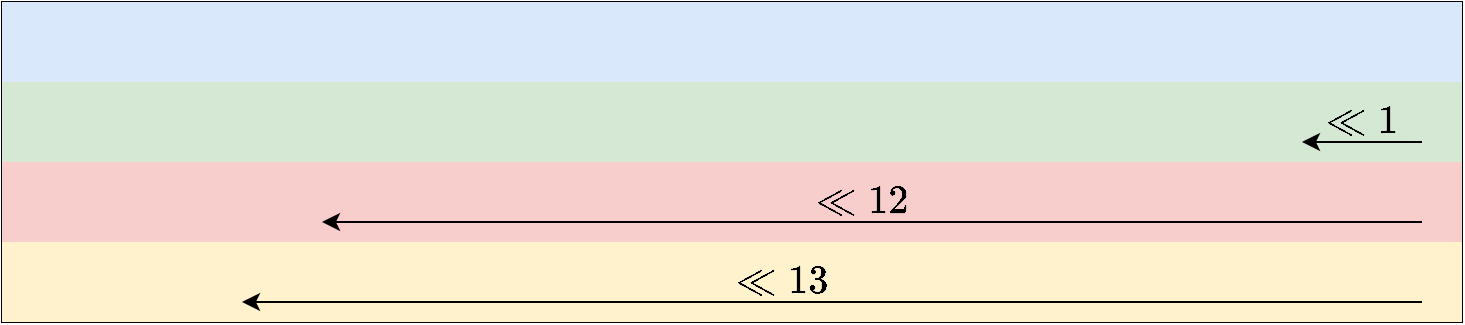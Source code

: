 <mxfile version="13.8.8" type="github">
  <diagram id="hZDSW_HOKCULCPWgvv6r" name="Page-1">
    <mxGraphModel dx="1354" dy="783" grid="1" gridSize="10" guides="1" tooltips="1" connect="1" arrows="1" fold="1" page="1" pageScale="1" pageWidth="850" pageHeight="1400" math="1" shadow="0">
      <root>
        <mxCell id="0" />
        <mxCell id="1" parent="0" />
        <mxCell id="525DgajzJBLlcjMBCuLn-1" value="" style="shape=table;html=1;whiteSpace=wrap;startSize=0;container=1;collapsible=0;childLayout=tableLayout;" vertex="1" parent="1">
          <mxGeometry x="60" y="190" width="730" height="160" as="geometry" />
        </mxCell>
        <mxCell id="525DgajzJBLlcjMBCuLn-38" style="shape=partialRectangle;html=1;whiteSpace=wrap;collapsible=0;dropTarget=0;pointerEvents=0;fillColor=none;top=0;left=0;bottom=0;right=0;points=[[0,0.5],[1,0.5]];portConstraint=eastwest;" vertex="1" parent="525DgajzJBLlcjMBCuLn-1">
          <mxGeometry width="730" height="40" as="geometry" />
        </mxCell>
        <mxCell id="525DgajzJBLlcjMBCuLn-66" style="shape=partialRectangle;html=1;whiteSpace=wrap;connectable=0;fillColor=#dae8fc;top=0;left=0;bottom=0;right=0;overflow=hidden;strokeColor=#6c8ebf;" vertex="1" parent="525DgajzJBLlcjMBCuLn-38">
          <mxGeometry width="46" height="40" as="geometry" />
        </mxCell>
        <mxCell id="525DgajzJBLlcjMBCuLn-62" style="shape=partialRectangle;html=1;whiteSpace=wrap;connectable=0;fillColor=#dae8fc;top=0;left=0;bottom=0;right=0;overflow=hidden;strokeColor=#6c8ebf;" vertex="1" parent="525DgajzJBLlcjMBCuLn-38">
          <mxGeometry x="46" width="45" height="40" as="geometry" />
        </mxCell>
        <mxCell id="525DgajzJBLlcjMBCuLn-58" style="shape=partialRectangle;html=1;whiteSpace=wrap;connectable=0;fillColor=#dae8fc;top=0;left=0;bottom=0;right=0;overflow=hidden;strokeColor=#6c8ebf;" vertex="1" parent="525DgajzJBLlcjMBCuLn-38">
          <mxGeometry x="91" width="46" height="40" as="geometry" />
        </mxCell>
        <mxCell id="525DgajzJBLlcjMBCuLn-54" style="shape=partialRectangle;html=1;whiteSpace=wrap;connectable=0;fillColor=#dae8fc;top=0;left=0;bottom=0;right=0;overflow=hidden;strokeColor=#6c8ebf;" vertex="1" parent="525DgajzJBLlcjMBCuLn-38">
          <mxGeometry x="137" width="46" height="40" as="geometry" />
        </mxCell>
        <mxCell id="525DgajzJBLlcjMBCuLn-50" style="shape=partialRectangle;html=1;whiteSpace=wrap;connectable=0;fillColor=#dae8fc;top=0;left=0;bottom=0;right=0;overflow=hidden;strokeColor=#6c8ebf;" vertex="1" parent="525DgajzJBLlcjMBCuLn-38">
          <mxGeometry x="183" width="45" height="40" as="geometry" />
        </mxCell>
        <mxCell id="525DgajzJBLlcjMBCuLn-39" style="shape=partialRectangle;html=1;whiteSpace=wrap;connectable=0;fillColor=#dae8fc;top=0;left=0;bottom=0;right=0;overflow=hidden;strokeColor=#6c8ebf;" vertex="1" parent="525DgajzJBLlcjMBCuLn-38">
          <mxGeometry x="228" width="46" height="40" as="geometry" />
        </mxCell>
        <mxCell id="525DgajzJBLlcjMBCuLn-40" style="shape=partialRectangle;html=1;whiteSpace=wrap;connectable=0;fillColor=#dae8fc;top=0;left=0;bottom=0;right=0;overflow=hidden;strokeColor=#6c8ebf;" vertex="1" parent="525DgajzJBLlcjMBCuLn-38">
          <mxGeometry x="274" width="45" height="40" as="geometry" />
        </mxCell>
        <mxCell id="525DgajzJBLlcjMBCuLn-41" style="shape=partialRectangle;html=1;whiteSpace=wrap;connectable=0;fillColor=#dae8fc;top=0;left=0;bottom=0;right=0;overflow=hidden;strokeColor=#6c8ebf;" vertex="1" parent="525DgajzJBLlcjMBCuLn-38">
          <mxGeometry x="319" width="46" height="40" as="geometry" />
        </mxCell>
        <mxCell id="525DgajzJBLlcjMBCuLn-42" style="shape=partialRectangle;html=1;whiteSpace=wrap;connectable=0;fillColor=#dae8fc;top=0;left=0;bottom=0;right=0;overflow=hidden;strokeColor=#6c8ebf;" vertex="1" parent="525DgajzJBLlcjMBCuLn-38">
          <mxGeometry x="365" width="46" height="40" as="geometry" />
        </mxCell>
        <mxCell id="525DgajzJBLlcjMBCuLn-43" style="shape=partialRectangle;html=1;whiteSpace=wrap;connectable=0;fillColor=#dae8fc;top=0;left=0;bottom=0;right=0;overflow=hidden;strokeColor=#6c8ebf;" vertex="1" parent="525DgajzJBLlcjMBCuLn-38">
          <mxGeometry x="411" width="45" height="40" as="geometry" />
        </mxCell>
        <mxCell id="525DgajzJBLlcjMBCuLn-44" style="shape=partialRectangle;html=1;whiteSpace=wrap;connectable=0;fillColor=#dae8fc;top=0;left=0;bottom=0;right=0;overflow=hidden;strokeColor=#6c8ebf;" vertex="1" parent="525DgajzJBLlcjMBCuLn-38">
          <mxGeometry x="456" width="46" height="40" as="geometry" />
        </mxCell>
        <mxCell id="525DgajzJBLlcjMBCuLn-45" style="shape=partialRectangle;html=1;whiteSpace=wrap;connectable=0;fillColor=#dae8fc;top=0;left=0;bottom=0;right=0;overflow=hidden;strokeColor=#6c8ebf;" vertex="1" parent="525DgajzJBLlcjMBCuLn-38">
          <mxGeometry x="502" width="46" height="40" as="geometry" />
        </mxCell>
        <mxCell id="525DgajzJBLlcjMBCuLn-46" style="shape=partialRectangle;html=1;whiteSpace=wrap;connectable=0;fillColor=#dae8fc;top=0;left=0;bottom=0;right=0;overflow=hidden;strokeColor=#6c8ebf;" vertex="1" parent="525DgajzJBLlcjMBCuLn-38">
          <mxGeometry x="548" width="45" height="40" as="geometry" />
        </mxCell>
        <mxCell id="525DgajzJBLlcjMBCuLn-47" style="shape=partialRectangle;html=1;whiteSpace=wrap;connectable=0;fillColor=#dae8fc;top=0;left=0;bottom=0;right=0;overflow=hidden;strokeColor=#6c8ebf;" vertex="1" parent="525DgajzJBLlcjMBCuLn-38">
          <mxGeometry x="593" width="46" height="40" as="geometry" />
        </mxCell>
        <mxCell id="525DgajzJBLlcjMBCuLn-48" style="shape=partialRectangle;html=1;whiteSpace=wrap;connectable=0;fillColor=#dae8fc;top=0;left=0;bottom=0;right=0;overflow=hidden;strokeColor=#6c8ebf;" vertex="1" parent="525DgajzJBLlcjMBCuLn-38">
          <mxGeometry x="639" width="45" height="40" as="geometry" />
        </mxCell>
        <mxCell id="525DgajzJBLlcjMBCuLn-49" style="shape=partialRectangle;html=1;whiteSpace=wrap;connectable=0;fillColor=#dae8fc;top=0;left=0;bottom=0;right=0;overflow=hidden;strokeColor=#6c8ebf;" vertex="1" parent="525DgajzJBLlcjMBCuLn-38">
          <mxGeometry x="684" width="46" height="40" as="geometry" />
        </mxCell>
        <mxCell id="525DgajzJBLlcjMBCuLn-2" value="" style="shape=partialRectangle;html=1;whiteSpace=wrap;collapsible=0;dropTarget=0;pointerEvents=0;fillColor=none;top=0;left=0;bottom=0;right=0;points=[[0,0.5],[1,0.5]];portConstraint=eastwest;" vertex="1" parent="525DgajzJBLlcjMBCuLn-1">
          <mxGeometry y="40" width="730" height="40" as="geometry" />
        </mxCell>
        <mxCell id="525DgajzJBLlcjMBCuLn-67" style="shape=partialRectangle;html=1;whiteSpace=wrap;connectable=0;fillColor=#d5e8d4;top=0;left=0;bottom=0;right=0;overflow=hidden;strokeColor=#82b366;" vertex="1" parent="525DgajzJBLlcjMBCuLn-2">
          <mxGeometry width="46" height="40" as="geometry" />
        </mxCell>
        <mxCell id="525DgajzJBLlcjMBCuLn-63" style="shape=partialRectangle;html=1;whiteSpace=wrap;connectable=0;fillColor=#d5e8d4;top=0;left=0;bottom=0;right=0;overflow=hidden;strokeColor=#82b366;" vertex="1" parent="525DgajzJBLlcjMBCuLn-2">
          <mxGeometry x="46" width="45" height="40" as="geometry" />
        </mxCell>
        <mxCell id="525DgajzJBLlcjMBCuLn-59" style="shape=partialRectangle;html=1;whiteSpace=wrap;connectable=0;fillColor=#d5e8d4;top=0;left=0;bottom=0;right=0;overflow=hidden;strokeColor=#82b366;" vertex="1" parent="525DgajzJBLlcjMBCuLn-2">
          <mxGeometry x="91" width="46" height="40" as="geometry" />
        </mxCell>
        <mxCell id="525DgajzJBLlcjMBCuLn-55" style="shape=partialRectangle;html=1;whiteSpace=wrap;connectable=0;fillColor=#d5e8d4;top=0;left=0;bottom=0;right=0;overflow=hidden;strokeColor=#82b366;" vertex="1" parent="525DgajzJBLlcjMBCuLn-2">
          <mxGeometry x="137" width="46" height="40" as="geometry" />
        </mxCell>
        <mxCell id="525DgajzJBLlcjMBCuLn-51" style="shape=partialRectangle;html=1;whiteSpace=wrap;connectable=0;fillColor=#d5e8d4;top=0;left=0;bottom=0;right=0;overflow=hidden;strokeColor=#82b366;" vertex="1" parent="525DgajzJBLlcjMBCuLn-2">
          <mxGeometry x="183" width="45" height="40" as="geometry" />
        </mxCell>
        <mxCell id="525DgajzJBLlcjMBCuLn-35" style="shape=partialRectangle;html=1;whiteSpace=wrap;connectable=0;fillColor=#d5e8d4;top=0;left=0;bottom=0;right=0;overflow=hidden;strokeColor=#82b366;" vertex="1" parent="525DgajzJBLlcjMBCuLn-2">
          <mxGeometry x="228" width="46" height="40" as="geometry" />
        </mxCell>
        <mxCell id="525DgajzJBLlcjMBCuLn-32" style="shape=partialRectangle;html=1;whiteSpace=wrap;connectable=0;fillColor=#d5e8d4;top=0;left=0;bottom=0;right=0;overflow=hidden;strokeColor=#82b366;" vertex="1" parent="525DgajzJBLlcjMBCuLn-2">
          <mxGeometry x="274" width="45" height="40" as="geometry" />
        </mxCell>
        <mxCell id="525DgajzJBLlcjMBCuLn-29" style="shape=partialRectangle;html=1;whiteSpace=wrap;connectable=0;fillColor=#d5e8d4;top=0;left=0;bottom=0;right=0;overflow=hidden;strokeColor=#82b366;" vertex="1" parent="525DgajzJBLlcjMBCuLn-2">
          <mxGeometry x="319" width="46" height="40" as="geometry" />
        </mxCell>
        <mxCell id="525DgajzJBLlcjMBCuLn-26" style="shape=partialRectangle;html=1;whiteSpace=wrap;connectable=0;fillColor=#d5e8d4;top=0;left=0;bottom=0;right=0;overflow=hidden;strokeColor=#82b366;" vertex="1" parent="525DgajzJBLlcjMBCuLn-2">
          <mxGeometry x="365" width="46" height="40" as="geometry" />
        </mxCell>
        <mxCell id="525DgajzJBLlcjMBCuLn-23" style="shape=partialRectangle;html=1;whiteSpace=wrap;connectable=0;fillColor=#d5e8d4;top=0;left=0;bottom=0;right=0;overflow=hidden;strokeColor=#82b366;" vertex="1" parent="525DgajzJBLlcjMBCuLn-2">
          <mxGeometry x="411" width="45" height="40" as="geometry" />
        </mxCell>
        <mxCell id="525DgajzJBLlcjMBCuLn-20" style="shape=partialRectangle;html=1;whiteSpace=wrap;connectable=0;fillColor=#d5e8d4;top=0;left=0;bottom=0;right=0;overflow=hidden;strokeColor=#82b366;" vertex="1" parent="525DgajzJBLlcjMBCuLn-2">
          <mxGeometry x="456" width="46" height="40" as="geometry" />
        </mxCell>
        <mxCell id="525DgajzJBLlcjMBCuLn-17" style="shape=partialRectangle;html=1;whiteSpace=wrap;connectable=0;fillColor=#d5e8d4;top=0;left=0;bottom=0;right=0;overflow=hidden;strokeColor=#82b366;" vertex="1" parent="525DgajzJBLlcjMBCuLn-2">
          <mxGeometry x="502" width="46" height="40" as="geometry" />
        </mxCell>
        <mxCell id="525DgajzJBLlcjMBCuLn-14" style="shape=partialRectangle;html=1;whiteSpace=wrap;connectable=0;fillColor=#d5e8d4;top=0;left=0;bottom=0;right=0;overflow=hidden;strokeColor=#82b366;" vertex="1" parent="525DgajzJBLlcjMBCuLn-2">
          <mxGeometry x="548" width="45" height="40" as="geometry" />
        </mxCell>
        <mxCell id="525DgajzJBLlcjMBCuLn-3" value="" style="shape=partialRectangle;html=1;whiteSpace=wrap;connectable=0;fillColor=#d5e8d4;top=0;left=0;bottom=0;right=0;overflow=hidden;strokeColor=#82b366;" vertex="1" parent="525DgajzJBLlcjMBCuLn-2">
          <mxGeometry x="593" width="46" height="40" as="geometry" />
        </mxCell>
        <mxCell id="525DgajzJBLlcjMBCuLn-4" value="" style="shape=partialRectangle;html=1;whiteSpace=wrap;connectable=0;fillColor=#d5e8d4;top=0;left=0;bottom=0;right=0;overflow=hidden;strokeColor=#82b366;" vertex="1" parent="525DgajzJBLlcjMBCuLn-2">
          <mxGeometry x="639" width="45" height="40" as="geometry" />
        </mxCell>
        <mxCell id="525DgajzJBLlcjMBCuLn-5" value="" style="shape=partialRectangle;html=1;whiteSpace=wrap;connectable=0;fillColor=#d5e8d4;top=0;left=0;bottom=0;right=0;overflow=hidden;strokeColor=#82b366;" vertex="1" parent="525DgajzJBLlcjMBCuLn-2">
          <mxGeometry x="684" width="46" height="40" as="geometry" />
        </mxCell>
        <mxCell id="525DgajzJBLlcjMBCuLn-6" value="" style="shape=partialRectangle;html=1;whiteSpace=wrap;collapsible=0;dropTarget=0;pointerEvents=0;fillColor=none;top=0;left=0;bottom=0;right=0;points=[[0,0.5],[1,0.5]];portConstraint=eastwest;" vertex="1" parent="525DgajzJBLlcjMBCuLn-1">
          <mxGeometry y="80" width="730" height="40" as="geometry" />
        </mxCell>
        <mxCell id="525DgajzJBLlcjMBCuLn-68" style="shape=partialRectangle;html=1;whiteSpace=wrap;connectable=0;fillColor=#f8cecc;top=0;left=0;bottom=0;right=0;overflow=hidden;strokeColor=#b85450;" vertex="1" parent="525DgajzJBLlcjMBCuLn-6">
          <mxGeometry width="46" height="40" as="geometry" />
        </mxCell>
        <mxCell id="525DgajzJBLlcjMBCuLn-64" style="shape=partialRectangle;html=1;whiteSpace=wrap;connectable=0;fillColor=#f8cecc;top=0;left=0;bottom=0;right=0;overflow=hidden;strokeColor=#b85450;" vertex="1" parent="525DgajzJBLlcjMBCuLn-6">
          <mxGeometry x="46" width="45" height="40" as="geometry" />
        </mxCell>
        <mxCell id="525DgajzJBLlcjMBCuLn-60" style="shape=partialRectangle;html=1;whiteSpace=wrap;connectable=0;fillColor=#f8cecc;top=0;left=0;bottom=0;right=0;overflow=hidden;strokeColor=#b85450;" vertex="1" parent="525DgajzJBLlcjMBCuLn-6">
          <mxGeometry x="91" width="46" height="40" as="geometry" />
        </mxCell>
        <mxCell id="525DgajzJBLlcjMBCuLn-56" style="shape=partialRectangle;html=1;whiteSpace=wrap;connectable=0;fillColor=#f8cecc;top=0;left=0;bottom=0;right=0;overflow=hidden;strokeColor=#b85450;" vertex="1" parent="525DgajzJBLlcjMBCuLn-6">
          <mxGeometry x="137" width="46" height="40" as="geometry" />
        </mxCell>
        <mxCell id="525DgajzJBLlcjMBCuLn-52" style="shape=partialRectangle;html=1;whiteSpace=wrap;connectable=0;fillColor=#f8cecc;top=0;left=0;bottom=0;right=0;overflow=hidden;strokeColor=#b85450;" vertex="1" parent="525DgajzJBLlcjMBCuLn-6">
          <mxGeometry x="183" width="45" height="40" as="geometry" />
        </mxCell>
        <mxCell id="525DgajzJBLlcjMBCuLn-36" style="shape=partialRectangle;html=1;whiteSpace=wrap;connectable=0;fillColor=#f8cecc;top=0;left=0;bottom=0;right=0;overflow=hidden;strokeColor=#b85450;" vertex="1" parent="525DgajzJBLlcjMBCuLn-6">
          <mxGeometry x="228" width="46" height="40" as="geometry" />
        </mxCell>
        <mxCell id="525DgajzJBLlcjMBCuLn-33" style="shape=partialRectangle;html=1;whiteSpace=wrap;connectable=0;fillColor=#f8cecc;top=0;left=0;bottom=0;right=0;overflow=hidden;strokeColor=#b85450;" vertex="1" parent="525DgajzJBLlcjMBCuLn-6">
          <mxGeometry x="274" width="45" height="40" as="geometry" />
        </mxCell>
        <mxCell id="525DgajzJBLlcjMBCuLn-30" style="shape=partialRectangle;html=1;whiteSpace=wrap;connectable=0;fillColor=#f8cecc;top=0;left=0;bottom=0;right=0;overflow=hidden;strokeColor=#b85450;" vertex="1" parent="525DgajzJBLlcjMBCuLn-6">
          <mxGeometry x="319" width="46" height="40" as="geometry" />
        </mxCell>
        <mxCell id="525DgajzJBLlcjMBCuLn-27" style="shape=partialRectangle;html=1;whiteSpace=wrap;connectable=0;fillColor=#f8cecc;top=0;left=0;bottom=0;right=0;overflow=hidden;strokeColor=#b85450;" vertex="1" parent="525DgajzJBLlcjMBCuLn-6">
          <mxGeometry x="365" width="46" height="40" as="geometry" />
        </mxCell>
        <mxCell id="525DgajzJBLlcjMBCuLn-24" style="shape=partialRectangle;html=1;whiteSpace=wrap;connectable=0;fillColor=#f8cecc;top=0;left=0;bottom=0;right=0;overflow=hidden;strokeColor=#b85450;" vertex="1" parent="525DgajzJBLlcjMBCuLn-6">
          <mxGeometry x="411" width="45" height="40" as="geometry" />
        </mxCell>
        <mxCell id="525DgajzJBLlcjMBCuLn-21" style="shape=partialRectangle;html=1;whiteSpace=wrap;connectable=0;fillColor=#f8cecc;top=0;left=0;bottom=0;right=0;overflow=hidden;strokeColor=#b85450;" vertex="1" parent="525DgajzJBLlcjMBCuLn-6">
          <mxGeometry x="456" width="46" height="40" as="geometry" />
        </mxCell>
        <mxCell id="525DgajzJBLlcjMBCuLn-18" style="shape=partialRectangle;html=1;whiteSpace=wrap;connectable=0;fillColor=#f8cecc;top=0;left=0;bottom=0;right=0;overflow=hidden;strokeColor=#b85450;" vertex="1" parent="525DgajzJBLlcjMBCuLn-6">
          <mxGeometry x="502" width="46" height="40" as="geometry" />
        </mxCell>
        <mxCell id="525DgajzJBLlcjMBCuLn-15" style="shape=partialRectangle;html=1;whiteSpace=wrap;connectable=0;fillColor=#f8cecc;top=0;left=0;bottom=0;right=0;overflow=hidden;strokeColor=#b85450;" vertex="1" parent="525DgajzJBLlcjMBCuLn-6">
          <mxGeometry x="548" width="45" height="40" as="geometry" />
        </mxCell>
        <mxCell id="525DgajzJBLlcjMBCuLn-7" value="" style="shape=partialRectangle;html=1;whiteSpace=wrap;connectable=0;fillColor=#f8cecc;top=0;left=0;bottom=0;right=0;overflow=hidden;strokeColor=#b85450;" vertex="1" parent="525DgajzJBLlcjMBCuLn-6">
          <mxGeometry x="593" width="46" height="40" as="geometry" />
        </mxCell>
        <mxCell id="525DgajzJBLlcjMBCuLn-8" value="" style="shape=partialRectangle;html=1;whiteSpace=wrap;connectable=0;fillColor=#f8cecc;top=0;left=0;bottom=0;right=0;overflow=hidden;strokeColor=#b85450;" vertex="1" parent="525DgajzJBLlcjMBCuLn-6">
          <mxGeometry x="639" width="45" height="40" as="geometry" />
        </mxCell>
        <mxCell id="525DgajzJBLlcjMBCuLn-9" value="" style="shape=partialRectangle;html=1;whiteSpace=wrap;connectable=0;fillColor=#f8cecc;top=0;left=0;bottom=0;right=0;overflow=hidden;strokeColor=#b85450;" vertex="1" parent="525DgajzJBLlcjMBCuLn-6">
          <mxGeometry x="684" width="46" height="40" as="geometry" />
        </mxCell>
        <mxCell id="525DgajzJBLlcjMBCuLn-10" value="" style="shape=partialRectangle;html=1;whiteSpace=wrap;collapsible=0;dropTarget=0;pointerEvents=0;fillColor=none;top=0;left=0;bottom=0;right=0;points=[[0,0.5],[1,0.5]];portConstraint=eastwest;" vertex="1" parent="525DgajzJBLlcjMBCuLn-1">
          <mxGeometry y="120" width="730" height="40" as="geometry" />
        </mxCell>
        <mxCell id="525DgajzJBLlcjMBCuLn-69" style="shape=partialRectangle;html=1;whiteSpace=wrap;connectable=0;fillColor=#fff2cc;top=0;left=0;bottom=0;right=0;overflow=hidden;strokeColor=#d6b656;" vertex="1" parent="525DgajzJBLlcjMBCuLn-10">
          <mxGeometry width="46" height="40" as="geometry" />
        </mxCell>
        <mxCell id="525DgajzJBLlcjMBCuLn-65" style="shape=partialRectangle;html=1;whiteSpace=wrap;connectable=0;fillColor=#fff2cc;top=0;left=0;bottom=0;right=0;overflow=hidden;strokeColor=#d6b656;" vertex="1" parent="525DgajzJBLlcjMBCuLn-10">
          <mxGeometry x="46" width="45" height="40" as="geometry" />
        </mxCell>
        <mxCell id="525DgajzJBLlcjMBCuLn-61" style="shape=partialRectangle;html=1;whiteSpace=wrap;connectable=0;fillColor=#fff2cc;top=0;left=0;bottom=0;right=0;overflow=hidden;strokeColor=#d6b656;" vertex="1" parent="525DgajzJBLlcjMBCuLn-10">
          <mxGeometry x="91" width="46" height="40" as="geometry" />
        </mxCell>
        <mxCell id="525DgajzJBLlcjMBCuLn-57" style="shape=partialRectangle;html=1;whiteSpace=wrap;connectable=0;fillColor=#fff2cc;top=0;left=0;bottom=0;right=0;overflow=hidden;strokeColor=#d6b656;" vertex="1" parent="525DgajzJBLlcjMBCuLn-10">
          <mxGeometry x="137" width="46" height="40" as="geometry" />
        </mxCell>
        <mxCell id="525DgajzJBLlcjMBCuLn-53" style="shape=partialRectangle;html=1;whiteSpace=wrap;connectable=0;fillColor=#fff2cc;top=0;left=0;bottom=0;right=0;overflow=hidden;strokeColor=#d6b656;" vertex="1" parent="525DgajzJBLlcjMBCuLn-10">
          <mxGeometry x="183" width="45" height="40" as="geometry" />
        </mxCell>
        <mxCell id="525DgajzJBLlcjMBCuLn-37" style="shape=partialRectangle;html=1;whiteSpace=wrap;connectable=0;fillColor=#fff2cc;top=0;left=0;bottom=0;right=0;overflow=hidden;strokeColor=#d6b656;" vertex="1" parent="525DgajzJBLlcjMBCuLn-10">
          <mxGeometry x="228" width="46" height="40" as="geometry" />
        </mxCell>
        <mxCell id="525DgajzJBLlcjMBCuLn-34" style="shape=partialRectangle;html=1;whiteSpace=wrap;connectable=0;fillColor=#fff2cc;top=0;left=0;bottom=0;right=0;overflow=hidden;strokeColor=#d6b656;" vertex="1" parent="525DgajzJBLlcjMBCuLn-10">
          <mxGeometry x="274" width="45" height="40" as="geometry" />
        </mxCell>
        <mxCell id="525DgajzJBLlcjMBCuLn-31" style="shape=partialRectangle;html=1;whiteSpace=wrap;connectable=0;fillColor=#fff2cc;top=0;left=0;bottom=0;right=0;overflow=hidden;strokeColor=#d6b656;" vertex="1" parent="525DgajzJBLlcjMBCuLn-10">
          <mxGeometry x="319" width="46" height="40" as="geometry" />
        </mxCell>
        <mxCell id="525DgajzJBLlcjMBCuLn-28" style="shape=partialRectangle;html=1;whiteSpace=wrap;connectable=0;fillColor=#fff2cc;top=0;left=0;bottom=0;right=0;overflow=hidden;strokeColor=#d6b656;" vertex="1" parent="525DgajzJBLlcjMBCuLn-10">
          <mxGeometry x="365" width="46" height="40" as="geometry" />
        </mxCell>
        <mxCell id="525DgajzJBLlcjMBCuLn-25" style="shape=partialRectangle;html=1;whiteSpace=wrap;connectable=0;fillColor=#fff2cc;top=0;left=0;bottom=0;right=0;overflow=hidden;strokeColor=#d6b656;" vertex="1" parent="525DgajzJBLlcjMBCuLn-10">
          <mxGeometry x="411" width="45" height="40" as="geometry" />
        </mxCell>
        <mxCell id="525DgajzJBLlcjMBCuLn-22" style="shape=partialRectangle;html=1;whiteSpace=wrap;connectable=0;fillColor=#fff2cc;top=0;left=0;bottom=0;right=0;overflow=hidden;strokeColor=#d6b656;" vertex="1" parent="525DgajzJBLlcjMBCuLn-10">
          <mxGeometry x="456" width="46" height="40" as="geometry" />
        </mxCell>
        <mxCell id="525DgajzJBLlcjMBCuLn-19" style="shape=partialRectangle;html=1;whiteSpace=wrap;connectable=0;fillColor=#fff2cc;top=0;left=0;bottom=0;right=0;overflow=hidden;strokeColor=#d6b656;" vertex="1" parent="525DgajzJBLlcjMBCuLn-10">
          <mxGeometry x="502" width="46" height="40" as="geometry" />
        </mxCell>
        <mxCell id="525DgajzJBLlcjMBCuLn-16" style="shape=partialRectangle;html=1;whiteSpace=wrap;connectable=0;fillColor=#fff2cc;top=0;left=0;bottom=0;right=0;overflow=hidden;strokeColor=#d6b656;" vertex="1" parent="525DgajzJBLlcjMBCuLn-10">
          <mxGeometry x="548" width="45" height="40" as="geometry" />
        </mxCell>
        <mxCell id="525DgajzJBLlcjMBCuLn-11" value="" style="shape=partialRectangle;html=1;whiteSpace=wrap;connectable=0;fillColor=#fff2cc;top=0;left=0;bottom=0;right=0;overflow=hidden;strokeColor=#d6b656;" vertex="1" parent="525DgajzJBLlcjMBCuLn-10">
          <mxGeometry x="593" width="46" height="40" as="geometry" />
        </mxCell>
        <mxCell id="525DgajzJBLlcjMBCuLn-12" value="" style="shape=partialRectangle;html=1;whiteSpace=wrap;connectable=0;fillColor=#fff2cc;top=0;left=0;bottom=0;right=0;overflow=hidden;strokeColor=#d6b656;" vertex="1" parent="525DgajzJBLlcjMBCuLn-10">
          <mxGeometry x="639" width="45" height="40" as="geometry" />
        </mxCell>
        <mxCell id="525DgajzJBLlcjMBCuLn-13" value="" style="shape=partialRectangle;html=1;whiteSpace=wrap;connectable=0;fillColor=#fff2cc;top=0;left=0;bottom=0;right=0;overflow=hidden;strokeColor=#d6b656;" vertex="1" parent="525DgajzJBLlcjMBCuLn-10">
          <mxGeometry x="684" width="46" height="40" as="geometry" />
        </mxCell>
        <mxCell id="525DgajzJBLlcjMBCuLn-70" value="" style="endArrow=classic;html=1;" edge="1" parent="1">
          <mxGeometry width="50" height="50" relative="1" as="geometry">
            <mxPoint x="770" y="260" as="sourcePoint" />
            <mxPoint x="710" y="260" as="targetPoint" />
          </mxGeometry>
        </mxCell>
        <mxCell id="525DgajzJBLlcjMBCuLn-71" value="" style="endArrow=classic;html=1;" edge="1" parent="1">
          <mxGeometry width="50" height="50" relative="1" as="geometry">
            <mxPoint x="770" y="300" as="sourcePoint" />
            <mxPoint x="220" y="300" as="targetPoint" />
          </mxGeometry>
        </mxCell>
        <mxCell id="525DgajzJBLlcjMBCuLn-72" value="" style="endArrow=classic;html=1;" edge="1" parent="1">
          <mxGeometry width="50" height="50" relative="1" as="geometry">
            <mxPoint x="770" y="340" as="sourcePoint" />
            <mxPoint x="180" y="340" as="targetPoint" />
          </mxGeometry>
        </mxCell>
        <mxCell id="525DgajzJBLlcjMBCuLn-146" value="$$\ll 1$$" style="text;html=1;strokeColor=none;fillColor=none;align=center;verticalAlign=middle;whiteSpace=wrap;rounded=0;fontSize=17;" vertex="1" parent="1">
          <mxGeometry x="720" y="240" width="40" height="20" as="geometry" />
        </mxCell>
        <mxCell id="525DgajzJBLlcjMBCuLn-147" value="&lt;div&gt;$$\ll 12$$&lt;/div&gt;" style="text;html=1;strokeColor=none;fillColor=none;align=center;verticalAlign=middle;whiteSpace=wrap;rounded=0;fontSize=17;" vertex="1" parent="1">
          <mxGeometry x="470" y="280" width="40" height="20" as="geometry" />
        </mxCell>
        <mxCell id="525DgajzJBLlcjMBCuLn-148" value="$$\ll 13$$" style="text;html=1;strokeColor=none;fillColor=none;align=center;verticalAlign=middle;whiteSpace=wrap;rounded=0;fontSize=17;" vertex="1" parent="1">
          <mxGeometry x="430" y="320" width="40" height="20" as="geometry" />
        </mxCell>
      </root>
    </mxGraphModel>
  </diagram>
</mxfile>
